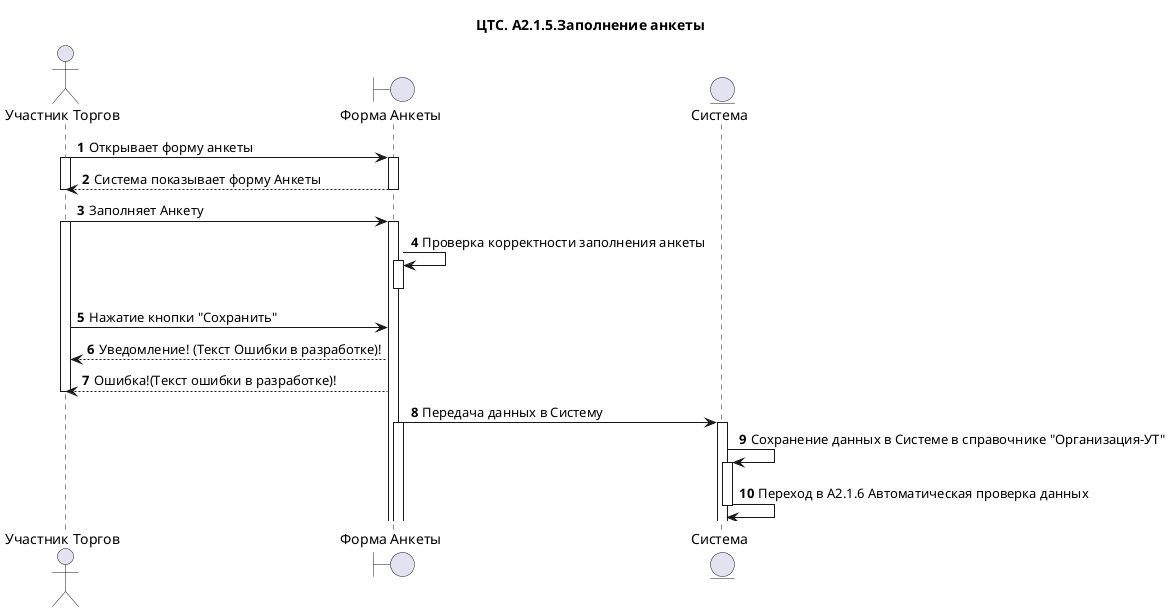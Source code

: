 @startuml 
title "ЦТС. А2.1.5.Заполнение анкеты"
actor "Участник Торгов" as User
boundary "Форма Анкеты" as ProfileForm
entity "Система" as System

autonumber

User->ProfileForm: Открывает форму анкеты
activate User
activate ProfileForm
ProfileForm-->User: Система показывает форму Анкеты
deactivate User
deactivate ProfileForm

User->ProfileForm: Заполняет Анкету
activate User
activate ProfileForm

ProfileForm->ProfileForm: Проверка корректности заполнения анкеты 
/'Проверка заполнения обязательных полей, масок полей'/
activate ProfileForm
deactivate ProfileForm

User->ProfileForm: Нажатие кнопки "Сохранить"
ProfileForm-->User: Уведомление! (Текст Ошибки в разработке)!
ProfileForm-->User: Ошибка!(Текст ошибки в разработке)!
/'!!!Надо продумать уведомления'/
deactivate User

ProfileForm->System: Передача данных в Систему
activate ProfileForm
activate System
System->System: Сохранение данных в Системе в справочнике "Организация-УТ"

activate System
System ->System: Переход в А2.1.6 Автоматическая проверка данных
deactivate System


@enduml
